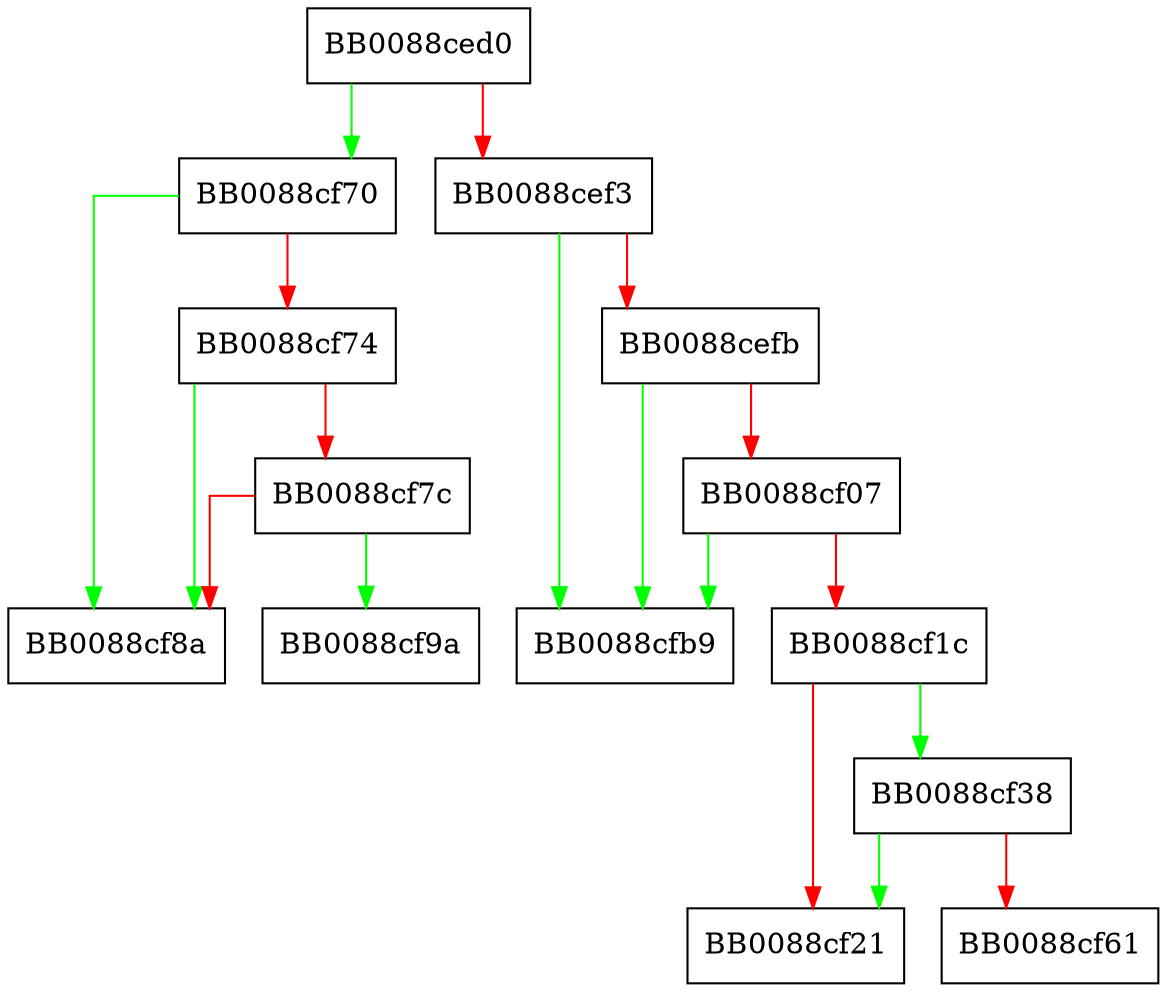 digraph __xpg_strerror_r {
  node [shape="box"];
  graph [splines=ortho];
  BB0088ced0 -> BB0088cf70 [color="green"];
  BB0088ced0 -> BB0088cef3 [color="red"];
  BB0088cef3 -> BB0088cfb9 [color="green"];
  BB0088cef3 -> BB0088cefb [color="red"];
  BB0088cefb -> BB0088cfb9 [color="green"];
  BB0088cefb -> BB0088cf07 [color="red"];
  BB0088cf07 -> BB0088cfb9 [color="green"];
  BB0088cf07 -> BB0088cf1c [color="red"];
  BB0088cf1c -> BB0088cf38 [color="green"];
  BB0088cf1c -> BB0088cf21 [color="red"];
  BB0088cf38 -> BB0088cf21 [color="green"];
  BB0088cf38 -> BB0088cf61 [color="red"];
  BB0088cf70 -> BB0088cf8a [color="green"];
  BB0088cf70 -> BB0088cf74 [color="red"];
  BB0088cf74 -> BB0088cf8a [color="green"];
  BB0088cf74 -> BB0088cf7c [color="red"];
  BB0088cf7c -> BB0088cf9a [color="green"];
  BB0088cf7c -> BB0088cf8a [color="red"];
}